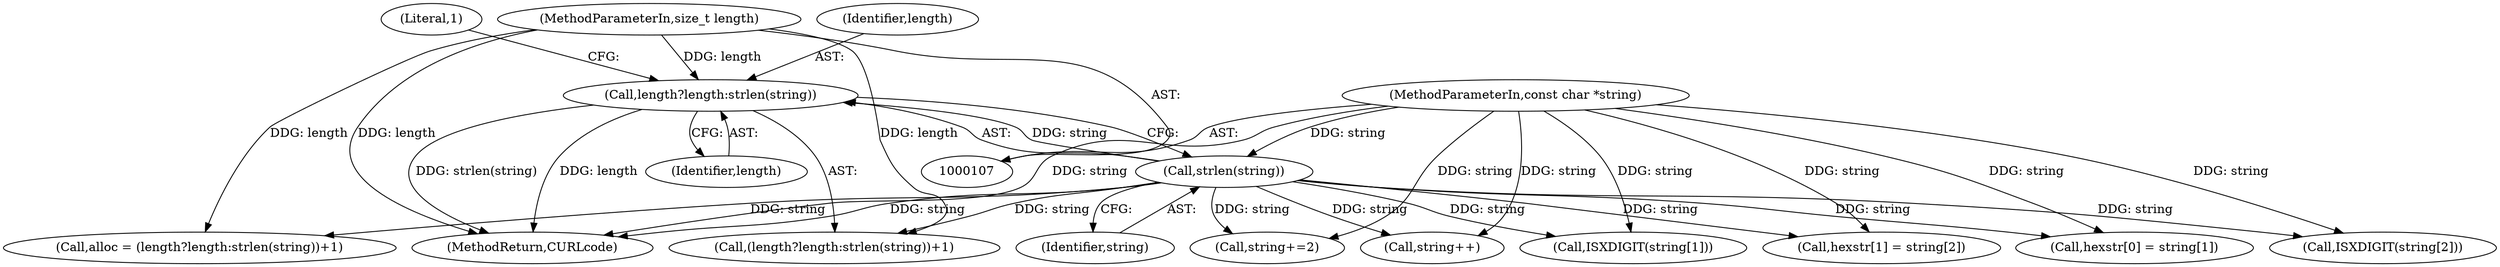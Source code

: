digraph "0_curl_75ca568fa1c19de4c5358fed246686de8467c238_0@API" {
"1000119" [label="(Call,length?length:strlen(string))"];
"1000110" [label="(MethodParameterIn,size_t length)"];
"1000122" [label="(Call,strlen(string))"];
"1000109" [label="(MethodParameterIn,const char *string)"];
"1000110" [label="(MethodParameterIn,size_t length)"];
"1000118" [label="(Call,(length?length:strlen(string))+1)"];
"1000123" [label="(Identifier,string)"];
"1000122" [label="(Call,strlen(string))"];
"1000176" [label="(Call,hexstr[1] = string[2])"];
"1000213" [label="(Call,string+=2)"];
"1000236" [label="(Call,string++)"];
"1000158" [label="(Call,ISXDIGIT(string[1]))"];
"1000169" [label="(Call,hexstr[0] = string[1])"];
"1000116" [label="(Call,alloc = (length?length:strlen(string))+1)"];
"1000120" [label="(Identifier,length)"];
"1000124" [label="(Literal,1)"];
"1000162" [label="(Call,ISXDIGIT(string[2]))"];
"1000121" [label="(Identifier,length)"];
"1000257" [label="(MethodReturn,CURLcode)"];
"1000119" [label="(Call,length?length:strlen(string))"];
"1000109" [label="(MethodParameterIn,const char *string)"];
"1000119" -> "1000118"  [label="AST: "];
"1000119" -> "1000121"  [label="CFG: "];
"1000119" -> "1000122"  [label="CFG: "];
"1000120" -> "1000119"  [label="AST: "];
"1000121" -> "1000119"  [label="AST: "];
"1000122" -> "1000119"  [label="AST: "];
"1000124" -> "1000119"  [label="CFG: "];
"1000119" -> "1000257"  [label="DDG: length"];
"1000119" -> "1000257"  [label="DDG: strlen(string)"];
"1000110" -> "1000119"  [label="DDG: length"];
"1000122" -> "1000119"  [label="DDG: string"];
"1000110" -> "1000107"  [label="AST: "];
"1000110" -> "1000257"  [label="DDG: length"];
"1000110" -> "1000116"  [label="DDG: length"];
"1000110" -> "1000118"  [label="DDG: length"];
"1000122" -> "1000123"  [label="CFG: "];
"1000123" -> "1000122"  [label="AST: "];
"1000122" -> "1000257"  [label="DDG: string"];
"1000122" -> "1000116"  [label="DDG: string"];
"1000122" -> "1000118"  [label="DDG: string"];
"1000109" -> "1000122"  [label="DDG: string"];
"1000122" -> "1000158"  [label="DDG: string"];
"1000122" -> "1000162"  [label="DDG: string"];
"1000122" -> "1000169"  [label="DDG: string"];
"1000122" -> "1000176"  [label="DDG: string"];
"1000122" -> "1000213"  [label="DDG: string"];
"1000122" -> "1000236"  [label="DDG: string"];
"1000109" -> "1000107"  [label="AST: "];
"1000109" -> "1000257"  [label="DDG: string"];
"1000109" -> "1000158"  [label="DDG: string"];
"1000109" -> "1000162"  [label="DDG: string"];
"1000109" -> "1000169"  [label="DDG: string"];
"1000109" -> "1000176"  [label="DDG: string"];
"1000109" -> "1000213"  [label="DDG: string"];
"1000109" -> "1000236"  [label="DDG: string"];
}
